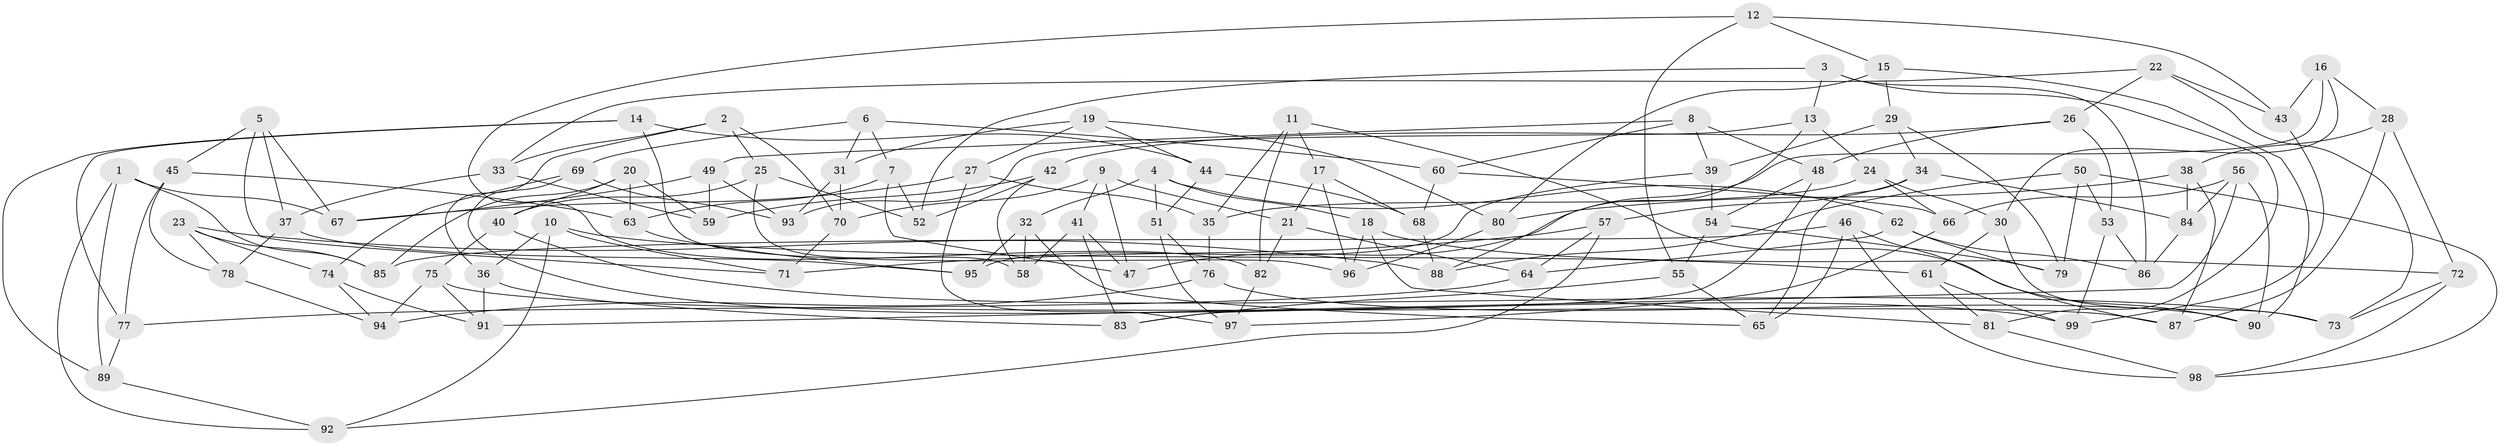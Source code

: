 // Generated by graph-tools (version 1.1) at 2025/38/03/09/25 02:38:15]
// undirected, 99 vertices, 198 edges
graph export_dot {
graph [start="1"]
  node [color=gray90,style=filled];
  1;
  2;
  3;
  4;
  5;
  6;
  7;
  8;
  9;
  10;
  11;
  12;
  13;
  14;
  15;
  16;
  17;
  18;
  19;
  20;
  21;
  22;
  23;
  24;
  25;
  26;
  27;
  28;
  29;
  30;
  31;
  32;
  33;
  34;
  35;
  36;
  37;
  38;
  39;
  40;
  41;
  42;
  43;
  44;
  45;
  46;
  47;
  48;
  49;
  50;
  51;
  52;
  53;
  54;
  55;
  56;
  57;
  58;
  59;
  60;
  61;
  62;
  63;
  64;
  65;
  66;
  67;
  68;
  69;
  70;
  71;
  72;
  73;
  74;
  75;
  76;
  77;
  78;
  79;
  80;
  81;
  82;
  83;
  84;
  85;
  86;
  87;
  88;
  89;
  90;
  91;
  92;
  93;
  94;
  95;
  96;
  97;
  98;
  99;
  1 -- 92;
  1 -- 85;
  1 -- 67;
  1 -- 89;
  2 -- 70;
  2 -- 25;
  2 -- 33;
  2 -- 36;
  3 -- 52;
  3 -- 13;
  3 -- 81;
  3 -- 86;
  4 -- 51;
  4 -- 32;
  4 -- 62;
  4 -- 18;
  5 -- 67;
  5 -- 45;
  5 -- 37;
  5 -- 71;
  6 -- 31;
  6 -- 60;
  6 -- 69;
  6 -- 7;
  7 -- 63;
  7 -- 47;
  7 -- 52;
  8 -- 39;
  8 -- 48;
  8 -- 60;
  8 -- 49;
  9 -- 70;
  9 -- 21;
  9 -- 41;
  9 -- 47;
  10 -- 71;
  10 -- 61;
  10 -- 92;
  10 -- 36;
  11 -- 82;
  11 -- 35;
  11 -- 17;
  11 -- 90;
  12 -- 55;
  12 -- 43;
  12 -- 15;
  12 -- 82;
  13 -- 24;
  13 -- 93;
  13 -- 88;
  14 -- 89;
  14 -- 96;
  14 -- 77;
  14 -- 44;
  15 -- 29;
  15 -- 80;
  15 -- 90;
  16 -- 43;
  16 -- 30;
  16 -- 47;
  16 -- 28;
  17 -- 21;
  17 -- 68;
  17 -- 96;
  18 -- 72;
  18 -- 81;
  18 -- 96;
  19 -- 80;
  19 -- 27;
  19 -- 31;
  19 -- 44;
  20 -- 59;
  20 -- 85;
  20 -- 40;
  20 -- 63;
  21 -- 64;
  21 -- 82;
  22 -- 73;
  22 -- 26;
  22 -- 33;
  22 -- 43;
  23 -- 74;
  23 -- 78;
  23 -- 85;
  23 -- 88;
  24 -- 35;
  24 -- 66;
  24 -- 30;
  25 -- 58;
  25 -- 52;
  25 -- 40;
  26 -- 42;
  26 -- 48;
  26 -- 53;
  27 -- 35;
  27 -- 97;
  27 -- 67;
  28 -- 87;
  28 -- 72;
  28 -- 38;
  29 -- 79;
  29 -- 34;
  29 -- 39;
  30 -- 61;
  30 -- 73;
  31 -- 93;
  31 -- 70;
  32 -- 58;
  32 -- 65;
  32 -- 95;
  33 -- 59;
  33 -- 37;
  34 -- 57;
  34 -- 65;
  34 -- 84;
  35 -- 76;
  36 -- 83;
  36 -- 91;
  37 -- 78;
  37 -- 95;
  38 -- 80;
  38 -- 84;
  38 -- 87;
  39 -- 54;
  39 -- 95;
  40 -- 73;
  40 -- 75;
  41 -- 83;
  41 -- 47;
  41 -- 58;
  42 -- 52;
  42 -- 58;
  42 -- 59;
  43 -- 99;
  44 -- 68;
  44 -- 51;
  45 -- 78;
  45 -- 77;
  45 -- 63;
  46 -- 98;
  46 -- 85;
  46 -- 65;
  46 -- 87;
  48 -- 83;
  48 -- 54;
  49 -- 93;
  49 -- 59;
  49 -- 67;
  50 -- 79;
  50 -- 53;
  50 -- 88;
  50 -- 98;
  51 -- 97;
  51 -- 76;
  53 -- 99;
  53 -- 86;
  54 -- 55;
  54 -- 79;
  55 -- 83;
  55 -- 65;
  56 -- 91;
  56 -- 84;
  56 -- 90;
  56 -- 66;
  57 -- 92;
  57 -- 71;
  57 -- 64;
  60 -- 66;
  60 -- 68;
  61 -- 99;
  61 -- 81;
  62 -- 86;
  62 -- 79;
  62 -- 64;
  63 -- 95;
  64 -- 77;
  66 -- 97;
  68 -- 88;
  69 -- 93;
  69 -- 74;
  69 -- 99;
  70 -- 71;
  72 -- 98;
  72 -- 73;
  74 -- 91;
  74 -- 94;
  75 -- 91;
  75 -- 94;
  75 -- 87;
  76 -- 90;
  76 -- 94;
  77 -- 89;
  78 -- 94;
  80 -- 96;
  81 -- 98;
  82 -- 97;
  84 -- 86;
  89 -- 92;
}
